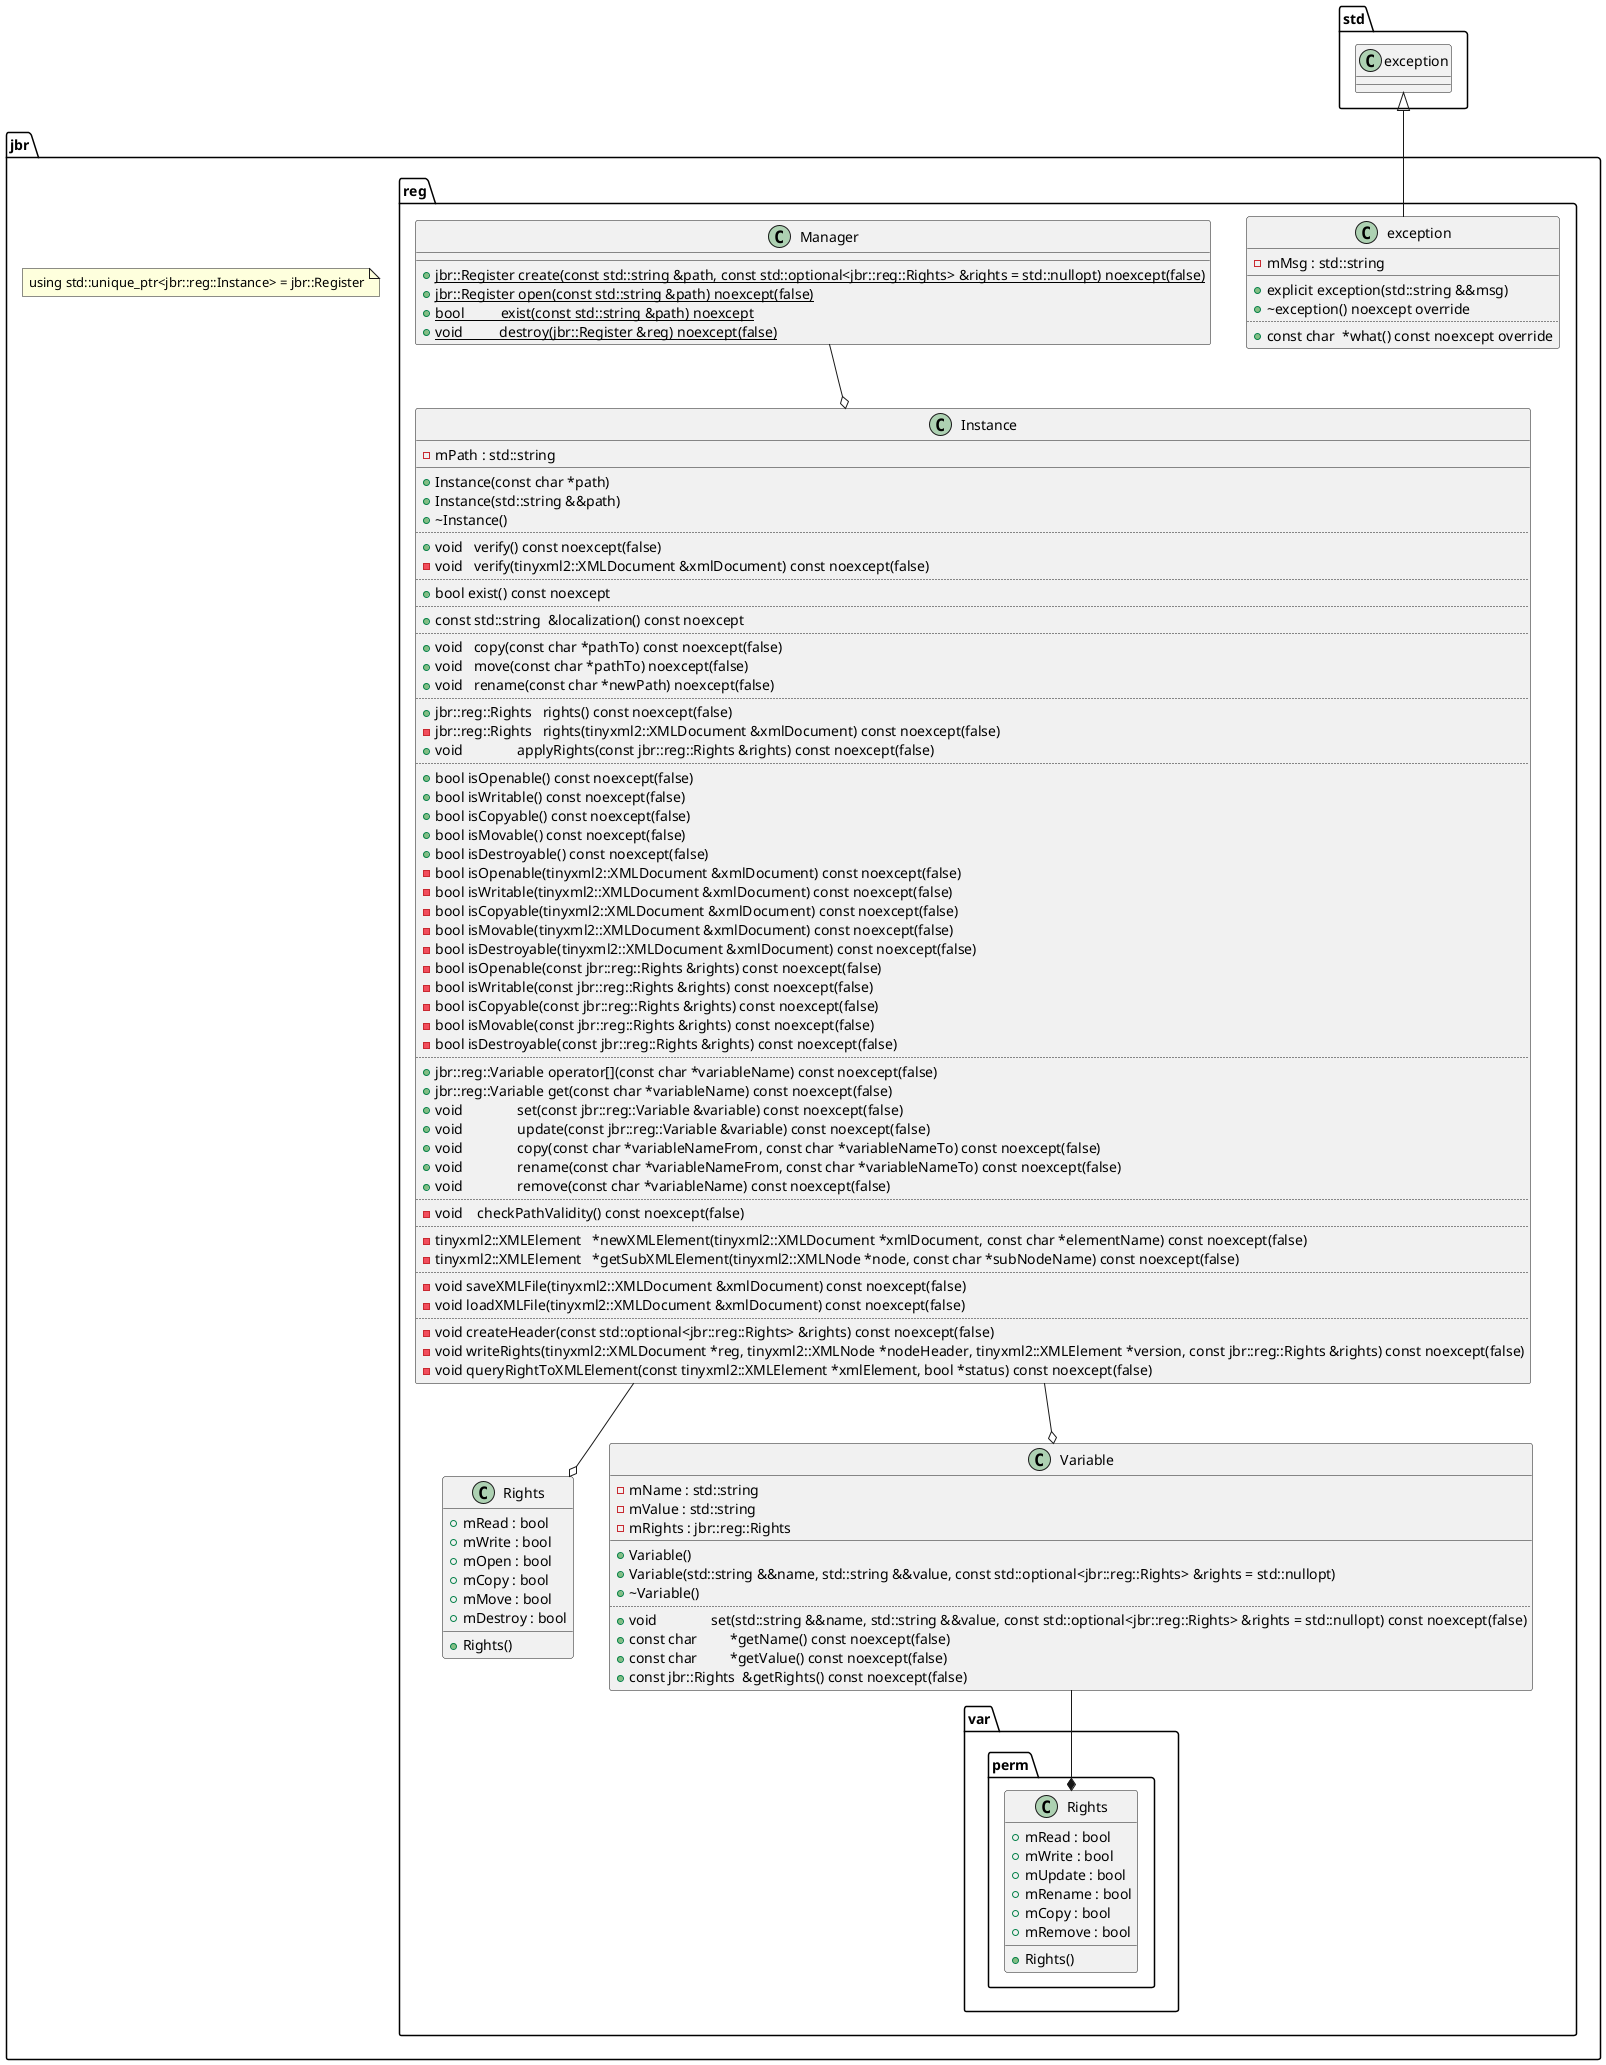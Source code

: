@startuml

namespace std {
    class exception {
    }
}

namespace jbr {

    note "using std::unique_ptr<jbr::reg::Instance> = jbr::Register" as Register_Class_Name

    namespace reg {

        std.exception <|-- jbr.reg.exception

        class exception {
            -mMsg : std::string
            __
            +explicit exception(std::string &&msg)
            +~exception() noexcept override
            ..
            +const char  *what() const noexcept override
        }

        Manager --o	Instance
        Instance --o Rights
        Instance --o Variable

        class   Manager {
            +{static} jbr::Register create(const std::string &path, const std::optional<jbr::reg::Rights> &rights = std::nullopt) noexcept(false)
            +{static} jbr::Register open(const std::string &path) noexcept(false)
            +{static} bool          exist(const std::string &path) noexcept
            +{static} void          destroy(jbr::Register &reg) noexcept(false)
        }

        class Instance {
            -mPath : std::string
            __
            +Instance(const char *path)
            +Instance(std::string &&path)
            +~Instance()
            ..
            +void   verify() const noexcept(false)
            -void   verify(tinyxml2::XMLDocument &xmlDocument) const noexcept(false)
            ..
            +bool exist() const noexcept
            ..
            +const std::string  &localization() const noexcept
            ..
            +void   copy(const char *pathTo) const noexcept(false)
            +void   move(const char *pathTo) noexcept(false)
            +void   rename(const char *newPath) noexcept(false)
            ..
            +jbr::reg::Rights   rights() const noexcept(false)
            -jbr::reg::Rights   rights(tinyxml2::XMLDocument &xmlDocument) const noexcept(false)
            +void               applyRights(const jbr::reg::Rights &rights) const noexcept(false)
            ..
            +bool isOpenable() const noexcept(false)
            +bool isWritable() const noexcept(false)
            +bool isCopyable() const noexcept(false)
            +bool isMovable() const noexcept(false)
            +bool isDestroyable() const noexcept(false)
            -bool isOpenable(tinyxml2::XMLDocument &xmlDocument) const noexcept(false)
            -bool isWritable(tinyxml2::XMLDocument &xmlDocument) const noexcept(false)
            -bool isCopyable(tinyxml2::XMLDocument &xmlDocument) const noexcept(false)
            -bool isMovable(tinyxml2::XMLDocument &xmlDocument) const noexcept(false)
            -bool isDestroyable(tinyxml2::XMLDocument &xmlDocument) const noexcept(false)
            -bool isOpenable(const jbr::reg::Rights &rights) const noexcept(false)
            -bool isWritable(const jbr::reg::Rights &rights) const noexcept(false)
            -bool isCopyable(const jbr::reg::Rights &rights) const noexcept(false)
            -bool isMovable(const jbr::reg::Rights &rights) const noexcept(false)
            -bool isDestroyable(const jbr::reg::Rights &rights) const noexcept(false)
            ..
            +jbr::reg::Variable operator[](const char *variableName) const noexcept(false)
            +jbr::reg::Variable get(const char *variableName) const noexcept(false)
            +void               set(const jbr::reg::Variable &variable) const noexcept(false)
            +void               update(const jbr::reg::Variable &variable) const noexcept(false)
            +void               copy(const char *variableNameFrom, const char *variableNameTo) const noexcept(false)
            +void               rename(const char *variableNameFrom, const char *variableNameTo) const noexcept(false)
            +void               remove(const char *variableName) const noexcept(false)
            ..
            -void    checkPathValidity() const noexcept(false)
            ..
            -tinyxml2::XMLElement   *newXMLElement(tinyxml2::XMLDocument *xmlDocument, const char *elementName) const noexcept(false)
            -tinyxml2::XMLElement   *getSubXMLElement(tinyxml2::XMLNode *node, const char *subNodeName) const noexcept(false)
            ..
            -void saveXMLFile(tinyxml2::XMLDocument &xmlDocument) const noexcept(false)
            -void loadXMLFile(tinyxml2::XMLDocument &xmlDocument) const noexcept(false)
            ..
            -void createHeader(const std::optional<jbr::reg::Rights> &rights) const noexcept(false)
            -void writeRights(tinyxml2::XMLDocument *reg, tinyxml2::XMLNode *nodeHeader, tinyxml2::XMLElement *version, const jbr::reg::Rights &rights) const noexcept(false)
            -void queryRightToXMLElement(const tinyxml2::XMLElement *xmlElement, bool *status) const noexcept(false)
        }

        class Variable {
            -mName : std::string
            -mValue : std::string
            -mRights : jbr::reg::Rights
            __
            +Variable()
            +Variable(std::string &&name, std::string &&value, const std::optional<jbr::reg::Rights> &rights = std::nullopt)
            +~Variable()
            ..
            +void               set(std::string &&name, std::string &&value, const std::optional<jbr::reg::Rights> &rights = std::nullopt) const noexcept(false)
            +const char         *getName() const noexcept(false)
            +const char         *getValue() const noexcept(false)
            +const jbr::Rights  &getRights() const noexcept(false)
        }

        class Rights {
            +mRead : bool
            +mWrite : bool
            +mOpen : bool
            +mCopy : bool
            +mMove : bool
            +mDestroy : bool
            __
            +Rights()
        }

        namespace var {

            namespace perm {

                jbr.reg.Variable --* jbr.reg.var.perm.Rights

                class Rights {
                    +mRead : bool
                    +mWrite : bool
                    +mUpdate : bool
                    +mRename : bool
                    +mCopy : bool
                    +mRemove : bool
                    __
                    +Rights()
                }

            }
        }

    }

}

@enduml
